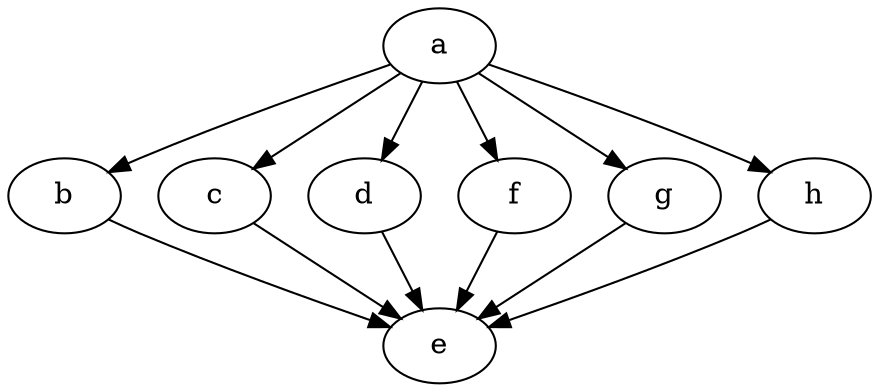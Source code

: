 strict digraph "G" {
a;
b;
c;
d;
f;
g;
h;
e;
a -> b;
a -> c;
a -> d;
a -> f;
a -> g;
a -> h;
b -> e;
c -> e;
d -> e;
f -> e;
g -> e;
h -> e;
}
